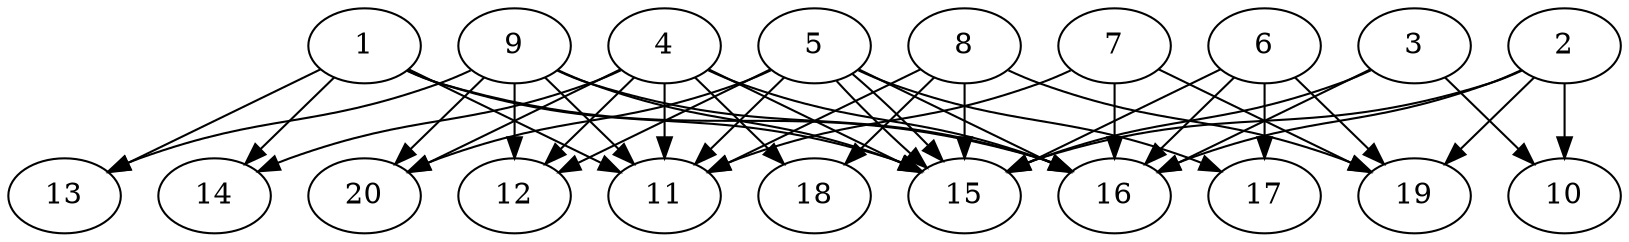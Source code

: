 // DAG automatically generated by daggen at Thu Oct  3 13:58:42 2019
// ./daggen --dot -n 20 --ccr 0.3 --fat 0.9 --regular 0.5 --density 0.9 --mindata 5242880 --maxdata 52428800 
digraph G {
  1 [size="33338027", alpha="0.02", expect_size="10001408"] 
  1 -> 11 [size ="10001408"]
  1 -> 13 [size ="10001408"]
  1 -> 14 [size ="10001408"]
  1 -> 15 [size ="10001408"]
  1 -> 16 [size ="10001408"]
  2 [size="47667200", alpha="0.19", expect_size="14300160"] 
  2 -> 10 [size ="14300160"]
  2 -> 15 [size ="14300160"]
  2 -> 16 [size ="14300160"]
  2 -> 19 [size ="14300160"]
  3 [size="58637653", alpha="0.19", expect_size="17591296"] 
  3 -> 10 [size ="17591296"]
  3 -> 15 [size ="17591296"]
  3 -> 16 [size ="17591296"]
  4 [size="99034453", alpha="0.07", expect_size="29710336"] 
  4 -> 11 [size ="29710336"]
  4 -> 12 [size ="29710336"]
  4 -> 14 [size ="29710336"]
  4 -> 15 [size ="29710336"]
  4 -> 16 [size ="29710336"]
  4 -> 18 [size ="29710336"]
  4 -> 20 [size ="29710336"]
  5 [size="21968213", alpha="0.10", expect_size="6590464"] 
  5 -> 11 [size ="6590464"]
  5 -> 12 [size ="6590464"]
  5 -> 15 [size ="6590464"]
  5 -> 15 [size ="6590464"]
  5 -> 16 [size ="6590464"]
  5 -> 17 [size ="6590464"]
  5 -> 20 [size ="6590464"]
  6 [size="150401707", alpha="0.02", expect_size="45120512"] 
  6 -> 15 [size ="45120512"]
  6 -> 16 [size ="45120512"]
  6 -> 17 [size ="45120512"]
  6 -> 19 [size ="45120512"]
  7 [size="93276160", alpha="0.07", expect_size="27982848"] 
  7 -> 11 [size ="27982848"]
  7 -> 16 [size ="27982848"]
  7 -> 19 [size ="27982848"]
  8 [size="153593173", alpha="0.12", expect_size="46077952"] 
  8 -> 11 [size ="46077952"]
  8 -> 15 [size ="46077952"]
  8 -> 18 [size ="46077952"]
  8 -> 19 [size ="46077952"]
  9 [size="109154987", alpha="0.04", expect_size="32746496"] 
  9 -> 11 [size ="32746496"]
  9 -> 12 [size ="32746496"]
  9 -> 13 [size ="32746496"]
  9 -> 15 [size ="32746496"]
  9 -> 16 [size ="32746496"]
  9 -> 20 [size ="32746496"]
  10 [size="35000320", alpha="0.08", expect_size="10500096"] 
  11 [size="125276160", alpha="0.19", expect_size="37582848"] 
  12 [size="139028480", alpha="0.16", expect_size="41708544"] 
  13 [size="130747733", alpha="0.19", expect_size="39224320"] 
  14 [size="124811947", alpha="0.04", expect_size="37443584"] 
  15 [size="21910187", alpha="0.14", expect_size="6573056"] 
  16 [size="101403307", alpha="0.12", expect_size="30420992"] 
  17 [size="113742507", alpha="0.17", expect_size="34122752"] 
  18 [size="167591253", alpha="0.16", expect_size="50277376"] 
  19 [size="105861120", alpha="0.09", expect_size="31758336"] 
  20 [size="141243733", alpha="0.18", expect_size="42373120"] 
}
